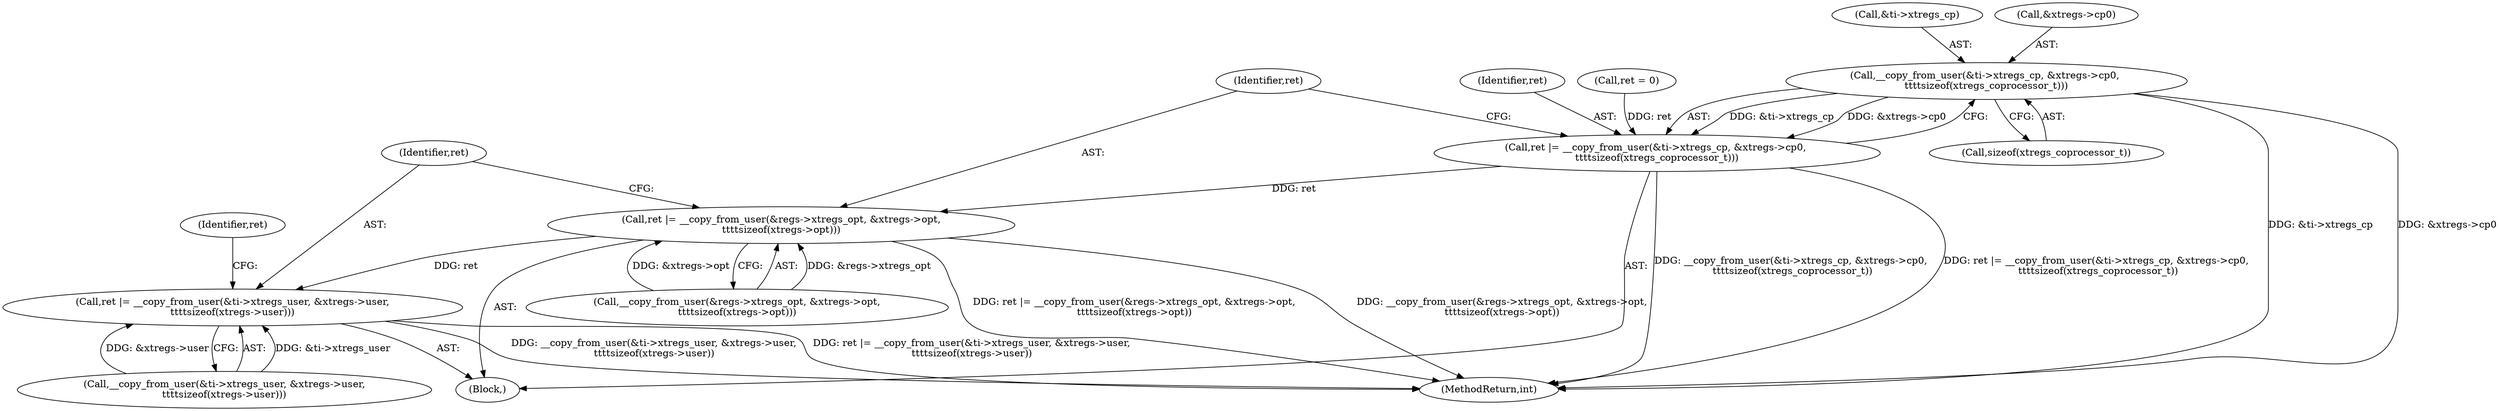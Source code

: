 digraph "0_linux_0d0138ebe24b94065580bd2601f8bb7eb6152f56@API" {
"1000139" [label="(Call,__copy_from_user(&ti->xtregs_cp, &xtregs->cp0, \n\t\t\t\tsizeof(xtregs_coprocessor_t)))"];
"1000137" [label="(Call,ret |= __copy_from_user(&ti->xtregs_cp, &xtregs->cp0, \n\t\t\t\tsizeof(xtregs_coprocessor_t)))"];
"1000150" [label="(Call,ret |= __copy_from_user(&regs->xtregs_opt, &xtregs->opt,\n\t\t\t\tsizeof(xtregs->opt)))"];
"1000165" [label="(Call,ret |= __copy_from_user(&ti->xtregs_user, &xtregs->user,\n\t\t\t\tsizeof(xtregs->user)))"];
"1000150" [label="(Call,ret |= __copy_from_user(&regs->xtregs_opt, &xtregs->opt,\n\t\t\t\tsizeof(xtregs->opt)))"];
"1000186" [label="(MethodReturn,int)"];
"1000137" [label="(Call,ret |= __copy_from_user(&ti->xtregs_cp, &xtregs->cp0, \n\t\t\t\tsizeof(xtregs_coprocessor_t)))"];
"1000120" [label="(Call,ret = 0)"];
"1000152" [label="(Call,__copy_from_user(&regs->xtregs_opt, &xtregs->opt,\n\t\t\t\tsizeof(xtregs->opt)))"];
"1000165" [label="(Call,ret |= __copy_from_user(&ti->xtregs_user, &xtregs->user,\n\t\t\t\tsizeof(xtregs->user)))"];
"1000140" [label="(Call,&ti->xtregs_cp)"];
"1000151" [label="(Identifier,ret)"];
"1000166" [label="(Identifier,ret)"];
"1000104" [label="(Block,)"];
"1000167" [label="(Call,__copy_from_user(&ti->xtregs_user, &xtregs->user,\n\t\t\t\tsizeof(xtregs->user)))"];
"1000138" [label="(Identifier,ret)"];
"1000148" [label="(Call,sizeof(xtregs_coprocessor_t))"];
"1000139" [label="(Call,__copy_from_user(&ti->xtregs_cp, &xtregs->cp0, \n\t\t\t\tsizeof(xtregs_coprocessor_t)))"];
"1000182" [label="(Identifier,ret)"];
"1000144" [label="(Call,&xtregs->cp0)"];
"1000139" -> "1000137"  [label="AST: "];
"1000139" -> "1000148"  [label="CFG: "];
"1000140" -> "1000139"  [label="AST: "];
"1000144" -> "1000139"  [label="AST: "];
"1000148" -> "1000139"  [label="AST: "];
"1000137" -> "1000139"  [label="CFG: "];
"1000139" -> "1000186"  [label="DDG: &ti->xtregs_cp"];
"1000139" -> "1000186"  [label="DDG: &xtregs->cp0"];
"1000139" -> "1000137"  [label="DDG: &ti->xtregs_cp"];
"1000139" -> "1000137"  [label="DDG: &xtregs->cp0"];
"1000137" -> "1000104"  [label="AST: "];
"1000138" -> "1000137"  [label="AST: "];
"1000151" -> "1000137"  [label="CFG: "];
"1000137" -> "1000186"  [label="DDG: __copy_from_user(&ti->xtregs_cp, &xtregs->cp0, \n\t\t\t\tsizeof(xtregs_coprocessor_t))"];
"1000137" -> "1000186"  [label="DDG: ret |= __copy_from_user(&ti->xtregs_cp, &xtregs->cp0, \n\t\t\t\tsizeof(xtregs_coprocessor_t))"];
"1000120" -> "1000137"  [label="DDG: ret"];
"1000137" -> "1000150"  [label="DDG: ret"];
"1000150" -> "1000104"  [label="AST: "];
"1000150" -> "1000152"  [label="CFG: "];
"1000151" -> "1000150"  [label="AST: "];
"1000152" -> "1000150"  [label="AST: "];
"1000166" -> "1000150"  [label="CFG: "];
"1000150" -> "1000186"  [label="DDG: __copy_from_user(&regs->xtregs_opt, &xtregs->opt,\n\t\t\t\tsizeof(xtregs->opt))"];
"1000150" -> "1000186"  [label="DDG: ret |= __copy_from_user(&regs->xtregs_opt, &xtregs->opt,\n\t\t\t\tsizeof(xtregs->opt))"];
"1000152" -> "1000150"  [label="DDG: &regs->xtregs_opt"];
"1000152" -> "1000150"  [label="DDG: &xtregs->opt"];
"1000150" -> "1000165"  [label="DDG: ret"];
"1000165" -> "1000104"  [label="AST: "];
"1000165" -> "1000167"  [label="CFG: "];
"1000166" -> "1000165"  [label="AST: "];
"1000167" -> "1000165"  [label="AST: "];
"1000182" -> "1000165"  [label="CFG: "];
"1000165" -> "1000186"  [label="DDG: __copy_from_user(&ti->xtregs_user, &xtregs->user,\n\t\t\t\tsizeof(xtregs->user))"];
"1000165" -> "1000186"  [label="DDG: ret |= __copy_from_user(&ti->xtregs_user, &xtregs->user,\n\t\t\t\tsizeof(xtregs->user))"];
"1000167" -> "1000165"  [label="DDG: &ti->xtregs_user"];
"1000167" -> "1000165"  [label="DDG: &xtregs->user"];
}

